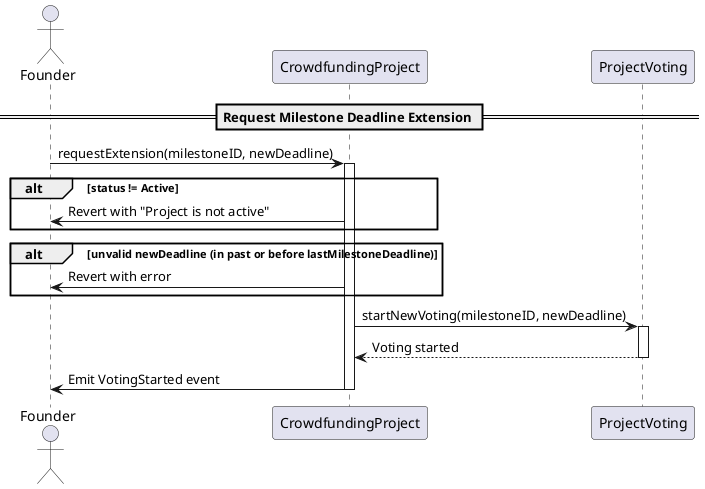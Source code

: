@startuml
actor Founder
participant CrowdfundingProject
participant ProjectVoting

== Request Milestone Deadline Extension ==
Founder -> CrowdfundingProject: requestExtension(milestoneID, newDeadline)
activate CrowdfundingProject

alt status != Active
    CrowdfundingProject -> Founder: Revert with "Project is not active"
end

alt unvalid newDeadline (in past or before lastMilestoneDeadline)
    CrowdfundingProject -> Founder: Revert with error
end

CrowdfundingProject -> ProjectVoting: startNewVoting(milestoneID, newDeadline)
activate ProjectVoting
ProjectVoting --> CrowdfundingProject: Voting started
deactivate ProjectVoting

CrowdfundingProject -> Founder: Emit VotingStarted event
deactivate CrowdfundingProject

@enduml